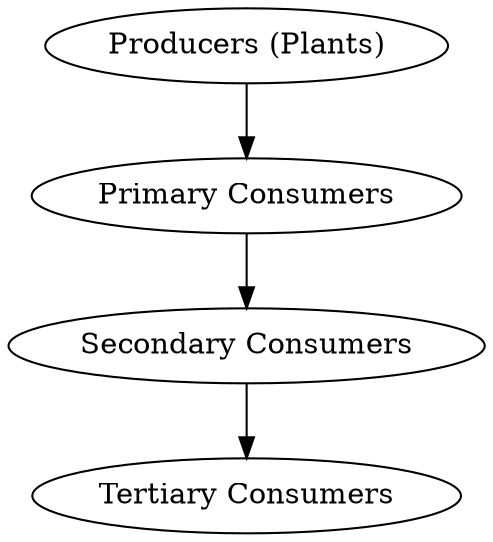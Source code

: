 // image
digraph {
	A [label="Producers (Plants)"]
	B [label="Primary Consumers"]
	C [label="Secondary Consumers"]
	D [label="Tertiary Consumers"]
	A -> B
	B -> C
	C -> D
}
